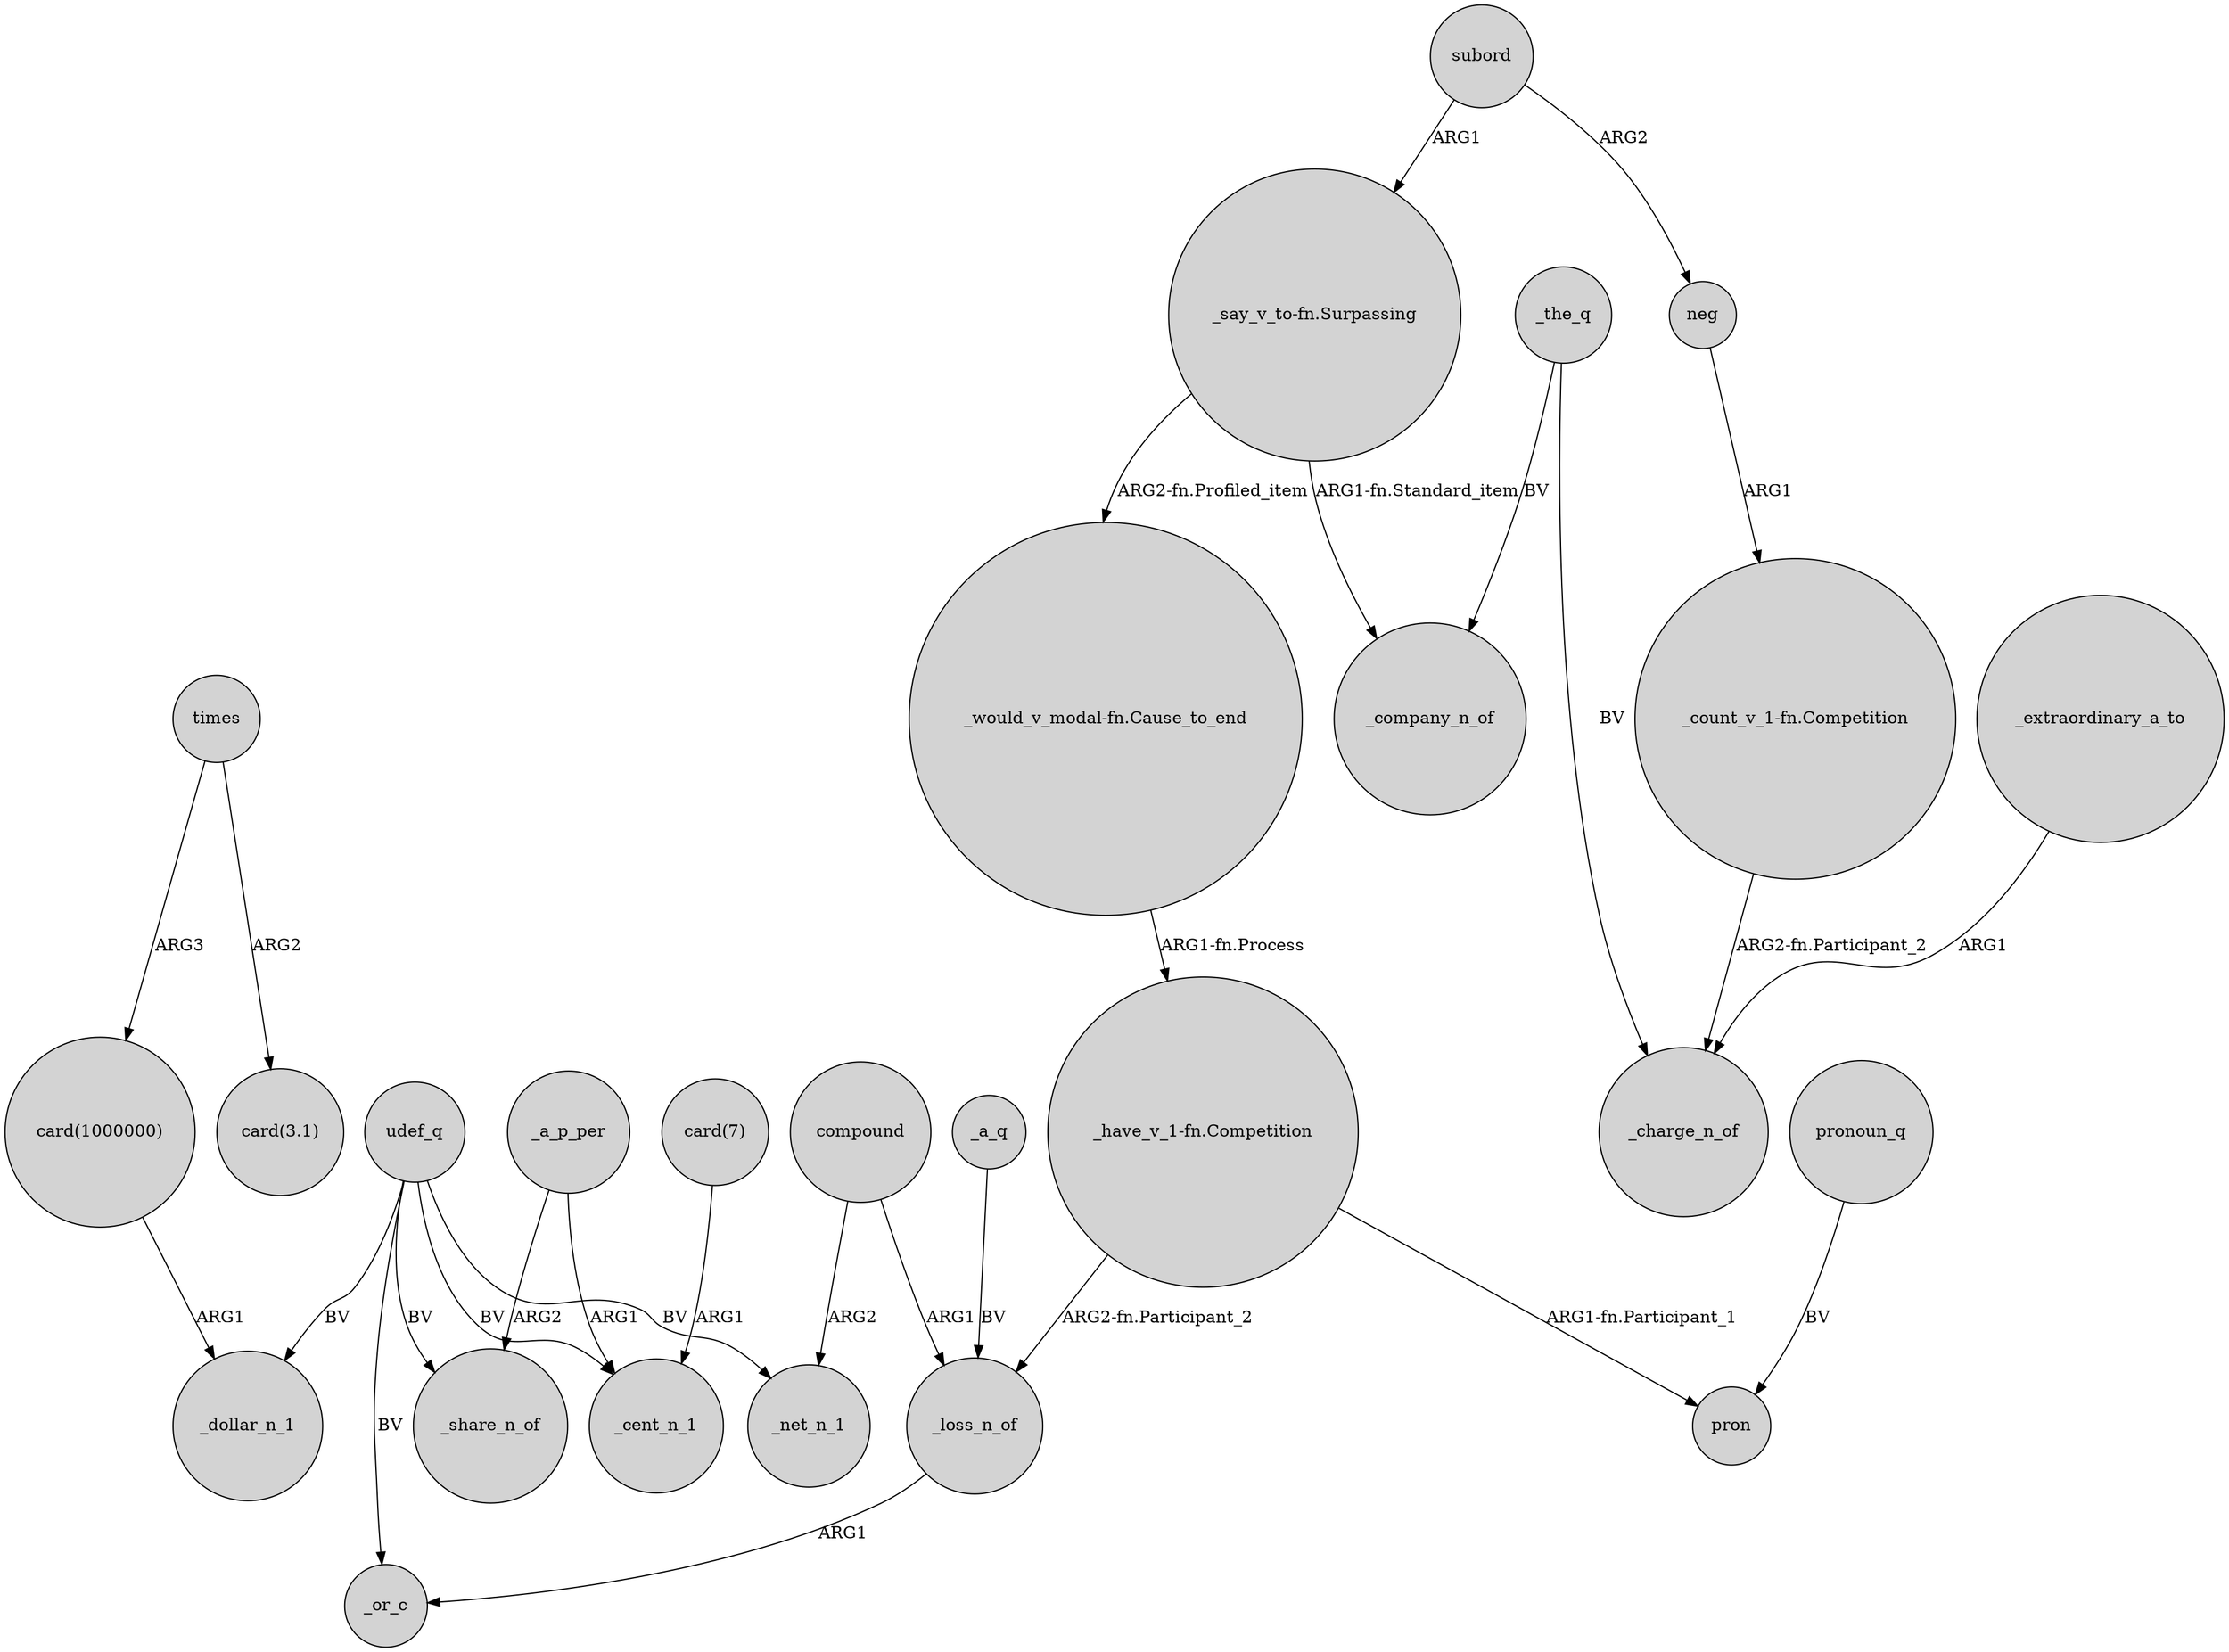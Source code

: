 digraph {
	node [shape=circle style=filled]
	"_have_v_1-fn.Competition" -> _loss_n_of [label="ARG2-fn.Participant_2"]
	neg -> "_count_v_1-fn.Competition" [label=ARG1]
	_extraordinary_a_to -> _charge_n_of [label=ARG1]
	udef_q -> _dollar_n_1 [label=BV]
	_a_q -> _loss_n_of [label=BV]
	udef_q -> _or_c [label=BV]
	"card(7)" -> _cent_n_1 [label=ARG1]
	subord -> "_say_v_to-fn.Surpassing" [label=ARG1]
	_a_p_per -> _cent_n_1 [label=ARG1]
	"_say_v_to-fn.Surpassing" -> _company_n_of [label="ARG1-fn.Standard_item"]
	times -> "card(3.1)" [label=ARG2]
	subord -> neg [label=ARG2]
	_a_p_per -> _share_n_of [label=ARG2]
	_loss_n_of -> _or_c [label=ARG1]
	"_would_v_modal-fn.Cause_to_end" -> "_have_v_1-fn.Competition" [label="ARG1-fn.Process"]
	udef_q -> _net_n_1 [label=BV]
	_the_q -> _charge_n_of [label=BV]
	udef_q -> _share_n_of [label=BV]
	"_count_v_1-fn.Competition" -> _charge_n_of [label="ARG2-fn.Participant_2"]
	"card(1000000)" -> _dollar_n_1 [label=ARG1]
	pronoun_q -> pron [label=BV]
	compound -> _loss_n_of [label=ARG1]
	compound -> _net_n_1 [label=ARG2]
	"_have_v_1-fn.Competition" -> pron [label="ARG1-fn.Participant_1"]
	udef_q -> _cent_n_1 [label=BV]
	"_say_v_to-fn.Surpassing" -> "_would_v_modal-fn.Cause_to_end" [label="ARG2-fn.Profiled_item"]
	times -> "card(1000000)" [label=ARG3]
	_the_q -> _company_n_of [label=BV]
}
